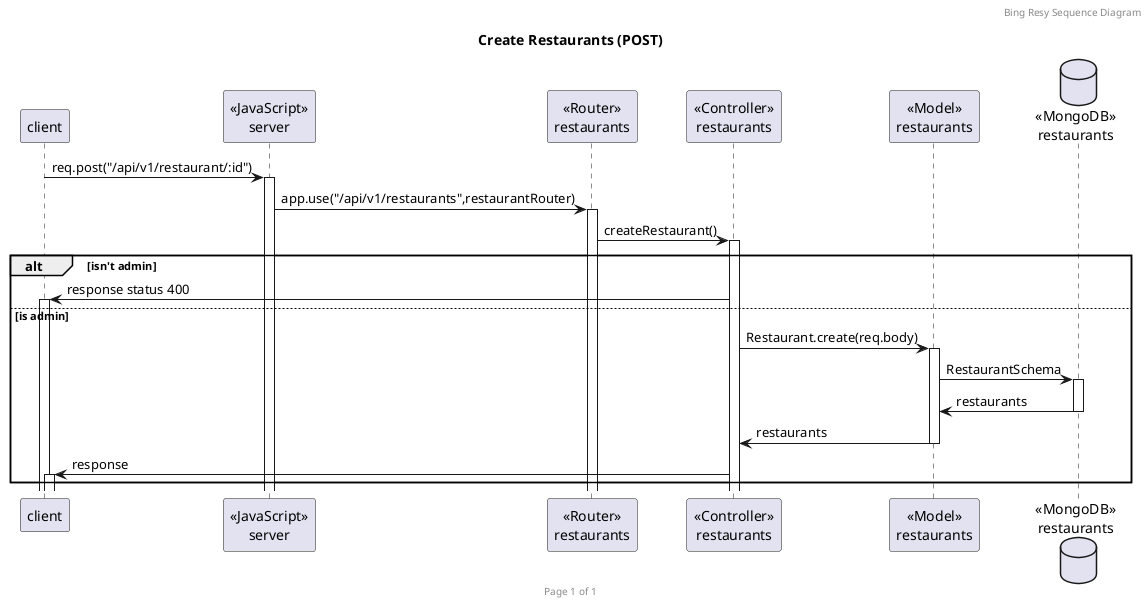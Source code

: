 @startuml

header Bing Resy Sequence Diagram
footer Page %page% of %lastpage%
title "Create Restaurants (POST)"

participant "client" as client
participant "<<JavaScript>>\nserver" as server
participant "<<Router>>\nrestaurants" as restaurantsRouter
participant "<<Controller>>\nrestaurants" as restaurantsController
participant "<<Model>>\nrestaurants" as restaurantsModel
database "<<MongoDB>>\nrestaurants" as restaurantsDatabase

client -> server ++: req.post("/api/v1/restaurant/:id")
server -> restaurantsRouter ++: app.use("/api/v1/restaurants",restaurantRouter)
restaurantsRouter -> restaurantsController ++: createRestaurant()
alt isn't admin
    restaurantsController -> client ++: response status 400
else is admin
    restaurantsController -> restaurantsModel ++: Restaurant.create(req.body)
    restaurantsModel -> restaurantsDatabase ++:RestaurantSchema
    restaurantsDatabase -> restaurantsModel --:restaurants
    restaurantsModel -> restaurantsController --:restaurants
    restaurantsController -> client ++:response
end

@enduml